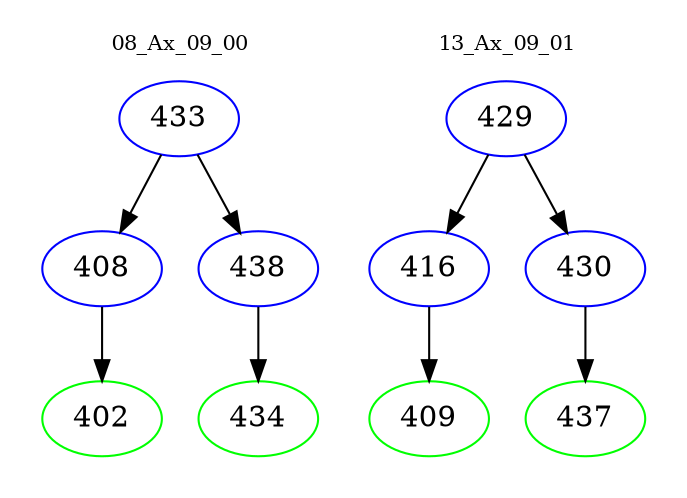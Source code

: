 digraph{
subgraph cluster_0 {
color = white
label = "08_Ax_09_00";
fontsize=10;
T0_433 [label="433", color="blue"]
T0_433 -> T0_408 [color="black"]
T0_408 [label="408", color="blue"]
T0_408 -> T0_402 [color="black"]
T0_402 [label="402", color="green"]
T0_433 -> T0_438 [color="black"]
T0_438 [label="438", color="blue"]
T0_438 -> T0_434 [color="black"]
T0_434 [label="434", color="green"]
}
subgraph cluster_1 {
color = white
label = "13_Ax_09_01";
fontsize=10;
T1_429 [label="429", color="blue"]
T1_429 -> T1_416 [color="black"]
T1_416 [label="416", color="blue"]
T1_416 -> T1_409 [color="black"]
T1_409 [label="409", color="green"]
T1_429 -> T1_430 [color="black"]
T1_430 [label="430", color="blue"]
T1_430 -> T1_437 [color="black"]
T1_437 [label="437", color="green"]
}
}
